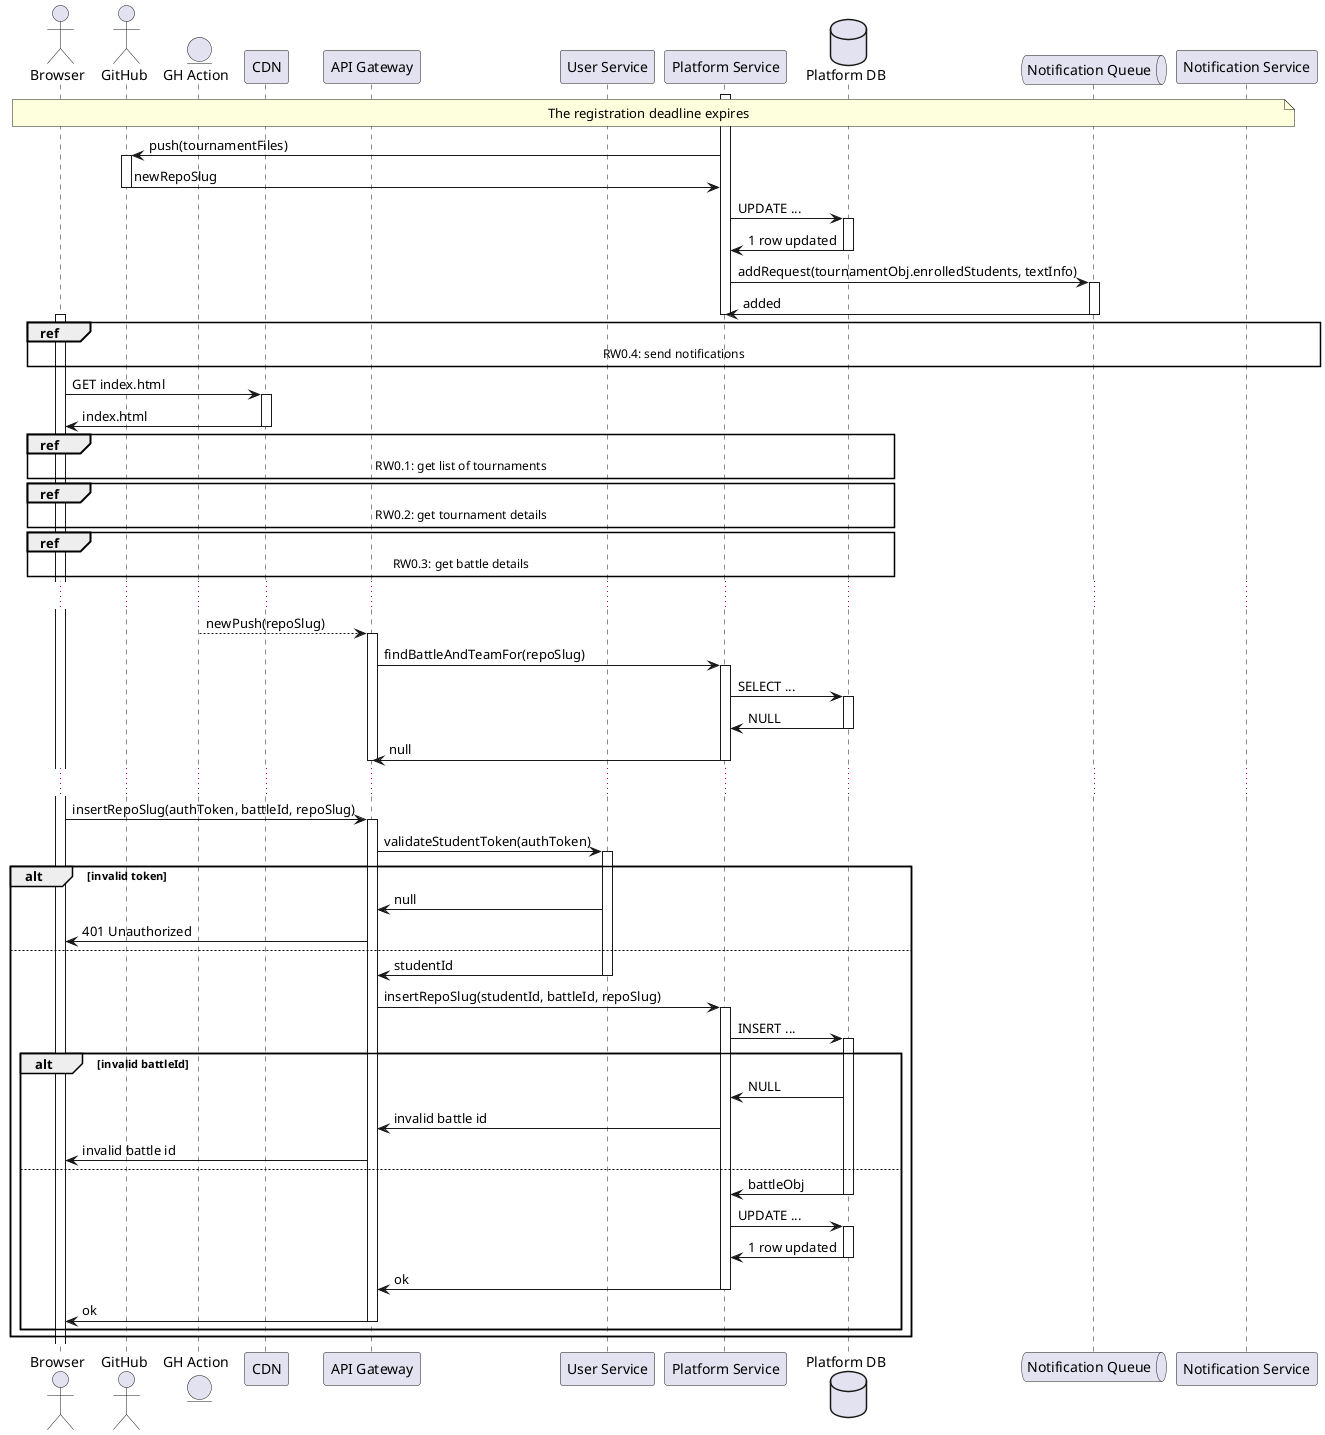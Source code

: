 @startuml RW9 - Educator closes a tournament

actor Browser
actor "GitHub" as gh
entity "GH Action" as gha
participant CDN
participant "API Gateway" as gateway
participant "User Service" as auth

participant "Platform Service" as platform
database "Platform DB" as platformDb

participant "Platform Service" as platform
database "Platform DB" as platformDb

queue  "Notification Queue" as notificationQueue
participant "Notification Service" as notification

note across: The registration deadline expires

activate platform
platform -> gh ++ : push(tournamentFiles)
platform <- gh -- : newRepoSlug
platform -> platformDb ++ : UPDATE ...
platform <- platformDb -- : 1 row updated

platform -> notificationQueue ++ : addRequest(tournamentObj.enrolledStudents, textInfo)
platform <- notificationQueue --: added

deactivate platform
activate Browser

ref over Browser, gateway, auth, platform, platformDb, notificationQueue, notification: RW0.4: send notifications
 
Browser -> CDN ++ : GET index.html
Browser <- CDN -- : index.html

ref over Browser, gateway, auth, platform, platformDb: RW0.1: get list of tournaments
ref over Browser, gateway, auth, platform, platformDb: RW0.2: get tournament details
ref over Browser, gateway, auth, platform, platformDb: RW0.3: get battle details

...
gha --> gateway ++ : newPush(repoSlug)
gateway -> platform ++ : findBattleAndTeamFor(repoSlug)
platform -> platformDb ++ : SELECT ...  
platform <- platformDb -- : NULL
gateway <- platform -- : null
deactivate gateway
...

Browser -> gateway ++ : insertRepoSlug(authToken, battleId, repoSlug)
gateway -> auth ++ : validateStudentToken(authToken)
alt invalid token
    gateway <- auth : null
    Browser <- gateway : 401 Unauthorized
else
    gateway <- auth -- : studentId
    gateway -> platform ++ : insertRepoSlug(studentId, battleId, repoSlug)

    platform -> platformDb ++ : INSERT ...

    alt invalid battleId
        platform <- platformDb : NULL
        gateway <- platform : invalid battle id
        Browser <- gateway : invalid battle id
    else
        platform <- platformDb -- : battleObj
        platform -> platformDb ++ : UPDATE ...
        platform <- platformDb -- : 1 row updated

        gateway <- platform -- : ok
        Browser <- gateway -- : ok
    end
end


@enduml